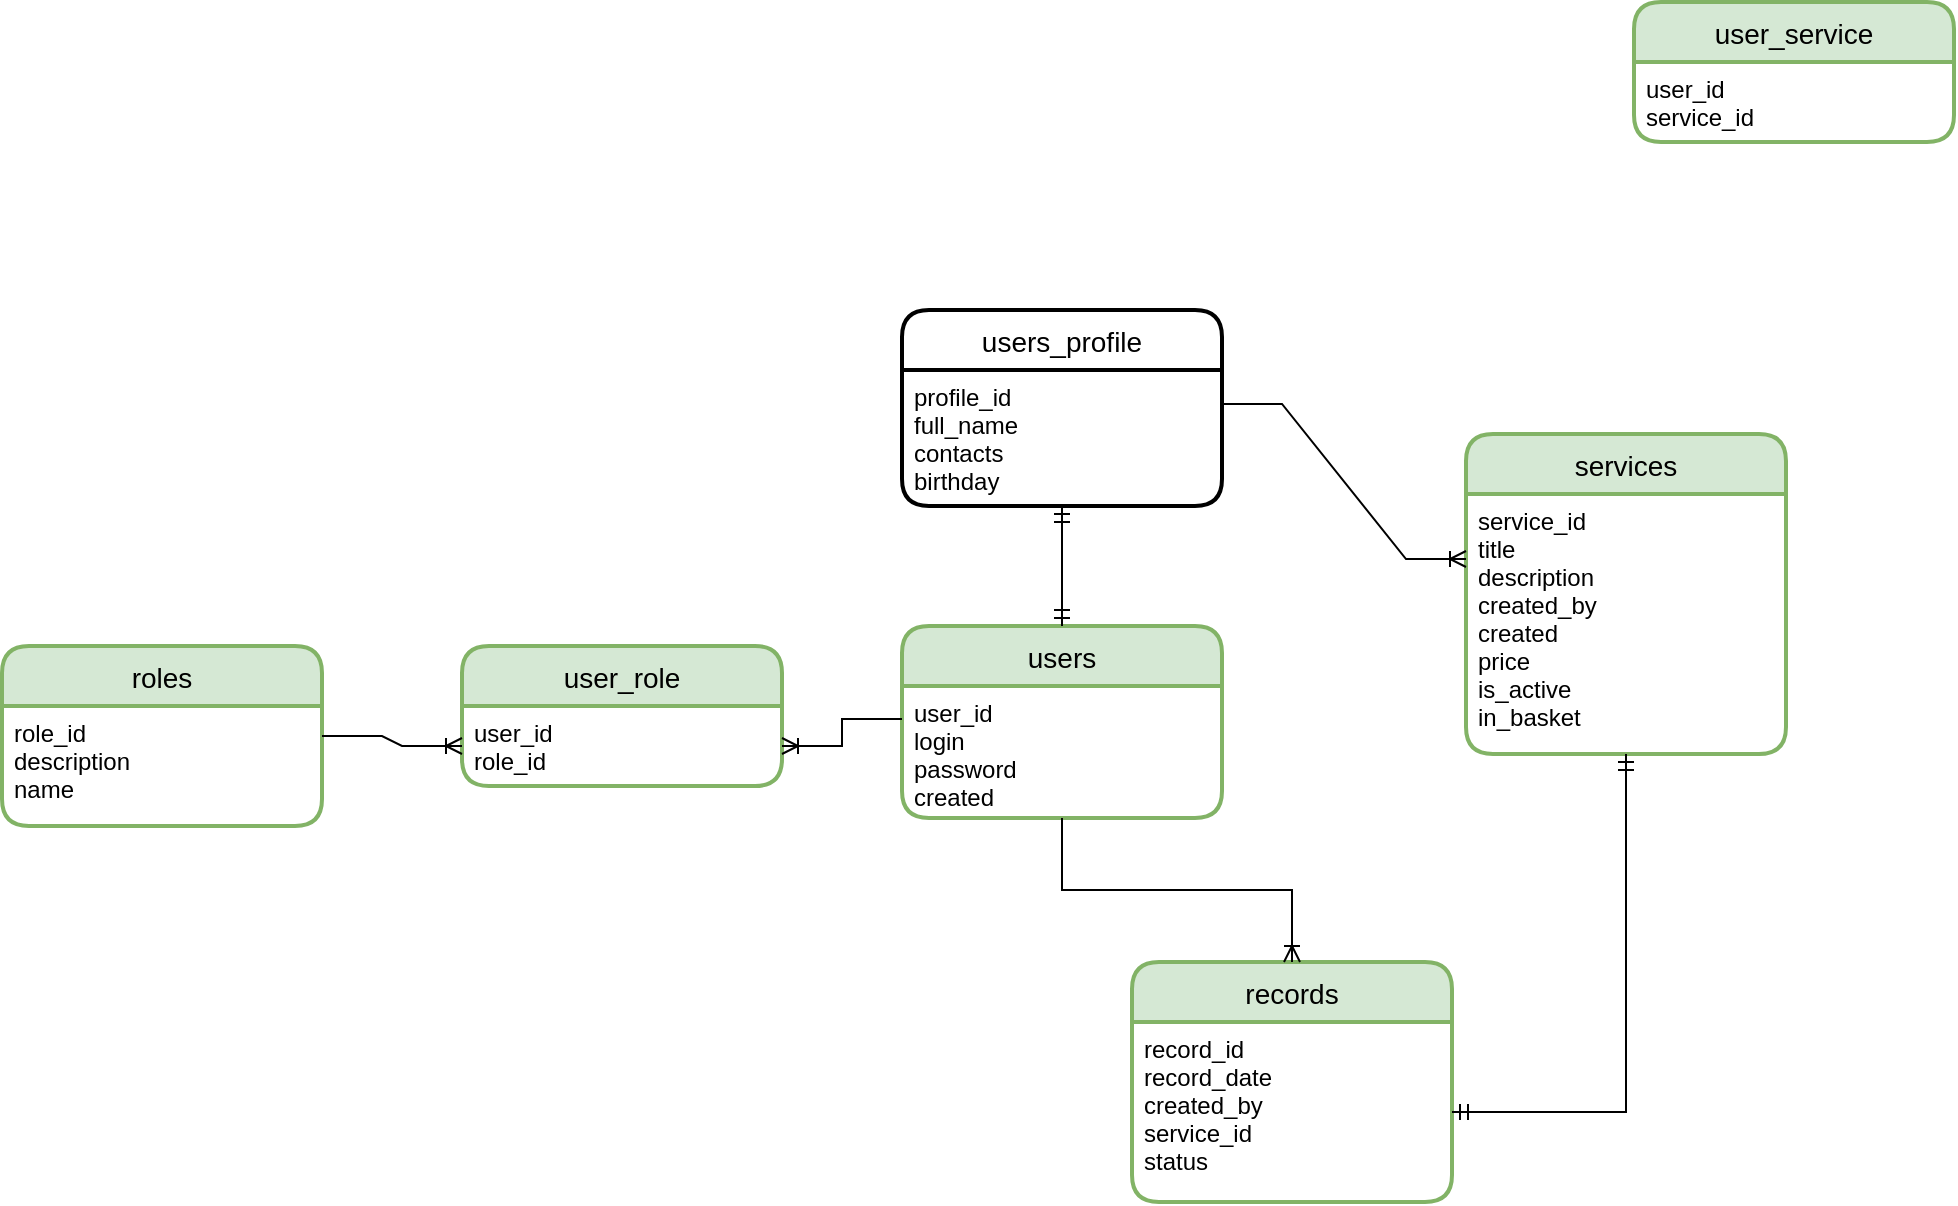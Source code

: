 <mxfile version="16.5.1" type="device"><diagram id="R2lEEEUBdFMjLlhIrx00" name="Page-1"><mxGraphModel dx="1718" dy="1653" grid="1" gridSize="12" guides="1" tooltips="1" connect="1" arrows="1" fold="1" page="1" pageScale="1" pageWidth="850" pageHeight="1100" background="none" math="0" shadow="0" extFonts="Permanent Marker^https://fonts.googleapis.com/css?family=Permanent+Marker"><root><mxCell id="0"/><mxCell id="1" parent="0"/><mxCell id="7LjpE6CggV0WdGoWhm0g-1" value="users" style="swimlane;childLayout=stackLayout;horizontal=1;startSize=30;horizontalStack=0;rounded=1;fontSize=14;fontStyle=0;strokeWidth=2;resizeParent=0;resizeLast=1;shadow=0;dashed=0;align=center;fillColor=#d5e8d4;strokeColor=#82b366;" parent="1" vertex="1"><mxGeometry x="150" y="120" width="160" height="96" as="geometry"/></mxCell><mxCell id="7LjpE6CggV0WdGoWhm0g-2" value="user_id&#10;login&#10;password&#10;created" style="align=left;strokeColor=none;fillColor=none;spacingLeft=4;fontSize=12;verticalAlign=top;resizable=0;rotatable=0;part=1;" parent="7LjpE6CggV0WdGoWhm0g-1" vertex="1"><mxGeometry y="30" width="160" height="66" as="geometry"/></mxCell><mxCell id="7LjpE6CggV0WdGoWhm0g-12" value="roles" style="swimlane;childLayout=stackLayout;horizontal=1;startSize=30;horizontalStack=0;rounded=1;fontSize=14;fontStyle=0;strokeWidth=2;resizeParent=0;resizeLast=1;shadow=0;dashed=0;align=center;fillColor=#d5e8d4;strokeColor=#82b366;" parent="1" vertex="1"><mxGeometry x="-300" y="130" width="160" height="90" as="geometry"/></mxCell><mxCell id="7LjpE6CggV0WdGoWhm0g-13" value="role_id&#10;description&#10;name" style="align=left;strokeColor=none;fillColor=none;spacingLeft=4;fontSize=12;verticalAlign=top;resizable=0;rotatable=0;part=1;" parent="7LjpE6CggV0WdGoWhm0g-12" vertex="1"><mxGeometry y="30" width="160" height="60" as="geometry"/></mxCell><mxCell id="7LjpE6CggV0WdGoWhm0g-14" value="user_role" style="swimlane;childLayout=stackLayout;horizontal=1;startSize=30;horizontalStack=0;rounded=1;fontSize=14;fontStyle=0;strokeWidth=2;resizeParent=0;resizeLast=1;shadow=0;dashed=0;align=center;fillColor=#d5e8d4;strokeColor=#82b366;" parent="1" vertex="1"><mxGeometry x="-70" y="130" width="160" height="70" as="geometry"/></mxCell><mxCell id="7LjpE6CggV0WdGoWhm0g-15" value="user_id&#10;role_id" style="align=left;strokeColor=none;fillColor=none;spacingLeft=4;fontSize=12;verticalAlign=top;resizable=0;rotatable=0;part=1;" parent="7LjpE6CggV0WdGoWhm0g-14" vertex="1"><mxGeometry y="30" width="160" height="40" as="geometry"/></mxCell><mxCell id="7LjpE6CggV0WdGoWhm0g-29" value="services" style="swimlane;childLayout=stackLayout;horizontal=1;startSize=30;horizontalStack=0;rounded=1;fontSize=14;fontStyle=0;strokeWidth=2;resizeParent=0;resizeLast=1;shadow=0;dashed=0;align=center;fillColor=#d5e8d4;strokeColor=#82b366;" parent="1" vertex="1"><mxGeometry x="432" y="24" width="160" height="160" as="geometry"/></mxCell><mxCell id="7LjpE6CggV0WdGoWhm0g-30" value="service_id&#10;title&#10;description&#10;created_by&#10;created&#10;price&#10;is_active&#10;in_basket" style="align=left;strokeColor=none;fillColor=none;spacingLeft=4;fontSize=12;verticalAlign=top;resizable=0;rotatable=0;part=1;" parent="7LjpE6CggV0WdGoWhm0g-29" vertex="1"><mxGeometry y="30" width="160" height="130" as="geometry"/></mxCell><mxCell id="7LjpE6CggV0WdGoWhm0g-32" value="user_service" style="swimlane;childLayout=stackLayout;horizontal=1;startSize=30;horizontalStack=0;rounded=1;fontSize=14;fontStyle=0;strokeWidth=2;resizeParent=0;resizeLast=1;shadow=0;dashed=0;align=center;fillColor=#d5e8d4;strokeColor=#82b366;" parent="1" vertex="1"><mxGeometry x="516" y="-192" width="160" height="70" as="geometry"/></mxCell><mxCell id="7LjpE6CggV0WdGoWhm0g-33" value="user_id&#10;service_id" style="align=left;strokeColor=none;fillColor=none;spacingLeft=4;fontSize=12;verticalAlign=top;resizable=0;rotatable=0;part=1;" parent="7LjpE6CggV0WdGoWhm0g-32" vertex="1"><mxGeometry y="30" width="160" height="40" as="geometry"/></mxCell><mxCell id="7LjpE6CggV0WdGoWhm0g-36" value="records" style="swimlane;childLayout=stackLayout;horizontal=1;startSize=30;horizontalStack=0;rounded=1;fontSize=14;fontStyle=0;strokeWidth=2;resizeParent=0;resizeLast=1;shadow=0;dashed=0;align=center;fillColor=#d5e8d4;strokeColor=#82b366;" parent="1" vertex="1"><mxGeometry x="265" y="288" width="160" height="120" as="geometry"/></mxCell><mxCell id="7LjpE6CggV0WdGoWhm0g-37" value="record_id&#10;record_date&#10;created_by&#10;service_id&#10;status" style="align=left;strokeColor=none;fillColor=none;spacingLeft=4;fontSize=12;verticalAlign=top;resizable=0;rotatable=0;part=1;" parent="7LjpE6CggV0WdGoWhm0g-36" vertex="1"><mxGeometry y="30" width="160" height="90" as="geometry"/></mxCell><mxCell id="7LjpE6CggV0WdGoWhm0g-38" value="" style="edgeStyle=entityRelationEdgeStyle;fontSize=12;html=1;endArrow=ERoneToMany;rounded=0;exitX=1;exitY=0.25;exitDx=0;exitDy=0;entryX=0;entryY=0.5;entryDx=0;entryDy=0;" parent="1" source="7LjpE6CggV0WdGoWhm0g-13" target="7LjpE6CggV0WdGoWhm0g-15" edge="1"><mxGeometry width="100" height="100" relative="1" as="geometry"><mxPoint x="-30" y="360" as="sourcePoint"/><mxPoint x="70" y="260" as="targetPoint"/></mxGeometry></mxCell><mxCell id="7LjpE6CggV0WdGoWhm0g-39" value="" style="edgeStyle=entityRelationEdgeStyle;fontSize=12;html=1;endArrow=ERoneToMany;rounded=0;entryX=1;entryY=0.5;entryDx=0;entryDy=0;exitX=0;exitY=0.25;exitDx=0;exitDy=0;" parent="1" source="7LjpE6CggV0WdGoWhm0g-2" target="7LjpE6CggV0WdGoWhm0g-15" edge="1"><mxGeometry width="100" height="100" relative="1" as="geometry"><mxPoint x="80" y="270" as="sourcePoint"/><mxPoint x="140" y="190.0" as="targetPoint"/></mxGeometry></mxCell><mxCell id="7LjpE6CggV0WdGoWhm0g-43" value="" style="fontSize=12;html=1;endArrow=ERoneToMany;rounded=0;exitX=0.5;exitY=1;exitDx=0;exitDy=0;entryX=0.5;entryY=0;entryDx=0;entryDy=0;edgeStyle=elbowEdgeStyle;elbow=vertical;" parent="1" source="7LjpE6CggV0WdGoWhm0g-2" target="7LjpE6CggV0WdGoWhm0g-36" edge="1"><mxGeometry width="100" height="100" relative="1" as="geometry"><mxPoint x="80" y="330" as="sourcePoint"/><mxPoint x="180" y="230" as="targetPoint"/></mxGeometry></mxCell><mxCell id="7LjpE6CggV0WdGoWhm0g-45" value="" style="edgeStyle=orthogonalEdgeStyle;fontSize=12;html=1;endArrow=ERmandOne;startArrow=ERmandOne;rounded=0;elbow=vertical;exitX=1;exitY=0.5;exitDx=0;exitDy=0;entryX=0.5;entryY=1;entryDx=0;entryDy=0;" parent="1" source="7LjpE6CggV0WdGoWhm0g-37" target="7LjpE6CggV0WdGoWhm0g-30" edge="1"><mxGeometry width="100" height="100" relative="1" as="geometry"><mxPoint x="360" y="380" as="sourcePoint"/><mxPoint x="460" y="280" as="targetPoint"/></mxGeometry></mxCell><mxCell id="7LjpE6CggV0WdGoWhm0g-47" value="" style="edgeStyle=entityRelationEdgeStyle;fontSize=12;html=1;endArrow=ERoneToMany;rounded=0;elbow=vertical;exitX=1;exitY=0.25;exitDx=0;exitDy=0;entryX=0;entryY=0.25;entryDx=0;entryDy=0;" parent="1" source="7LjpE6CggV0WdGoWhm0g-49" target="7LjpE6CggV0WdGoWhm0g-30" edge="1"><mxGeometry width="100" height="100" relative="1" as="geometry"><mxPoint x="192" y="388" as="sourcePoint"/><mxPoint x="292" y="288" as="targetPoint"/></mxGeometry></mxCell><mxCell id="7LjpE6CggV0WdGoWhm0g-48" value="users_profile" style="swimlane;childLayout=stackLayout;horizontal=1;startSize=30;horizontalStack=0;rounded=1;fontSize=14;fontStyle=0;strokeWidth=2;resizeParent=0;resizeLast=1;shadow=0;dashed=0;align=center;gradientColor=none;" parent="1" vertex="1"><mxGeometry x="150" y="-38" width="160" height="98" as="geometry"/></mxCell><mxCell id="7LjpE6CggV0WdGoWhm0g-49" value="profile_id&#10;full_name&#10;contacts&#10;birthday" style="align=left;strokeColor=none;fillColor=none;spacingLeft=4;fontSize=12;verticalAlign=top;resizable=0;rotatable=0;part=1;" parent="7LjpE6CggV0WdGoWhm0g-48" vertex="1"><mxGeometry y="30" width="160" height="68" as="geometry"/></mxCell><mxCell id="7LjpE6CggV0WdGoWhm0g-50" value="" style="edgeStyle=orthogonalEdgeStyle;fontSize=12;html=1;endArrow=ERmandOne;startArrow=ERmandOne;rounded=0;elbow=vertical;exitX=0.5;exitY=0;exitDx=0;exitDy=0;entryX=0.5;entryY=1;entryDx=0;entryDy=0;" parent="1" source="7LjpE6CggV0WdGoWhm0g-1" target="7LjpE6CggV0WdGoWhm0g-49" edge="1"><mxGeometry width="100" height="100" relative="1" as="geometry"><mxPoint x="192" y="160" as="sourcePoint"/><mxPoint x="292" y="60" as="targetPoint"/></mxGeometry></mxCell></root></mxGraphModel></diagram></mxfile>